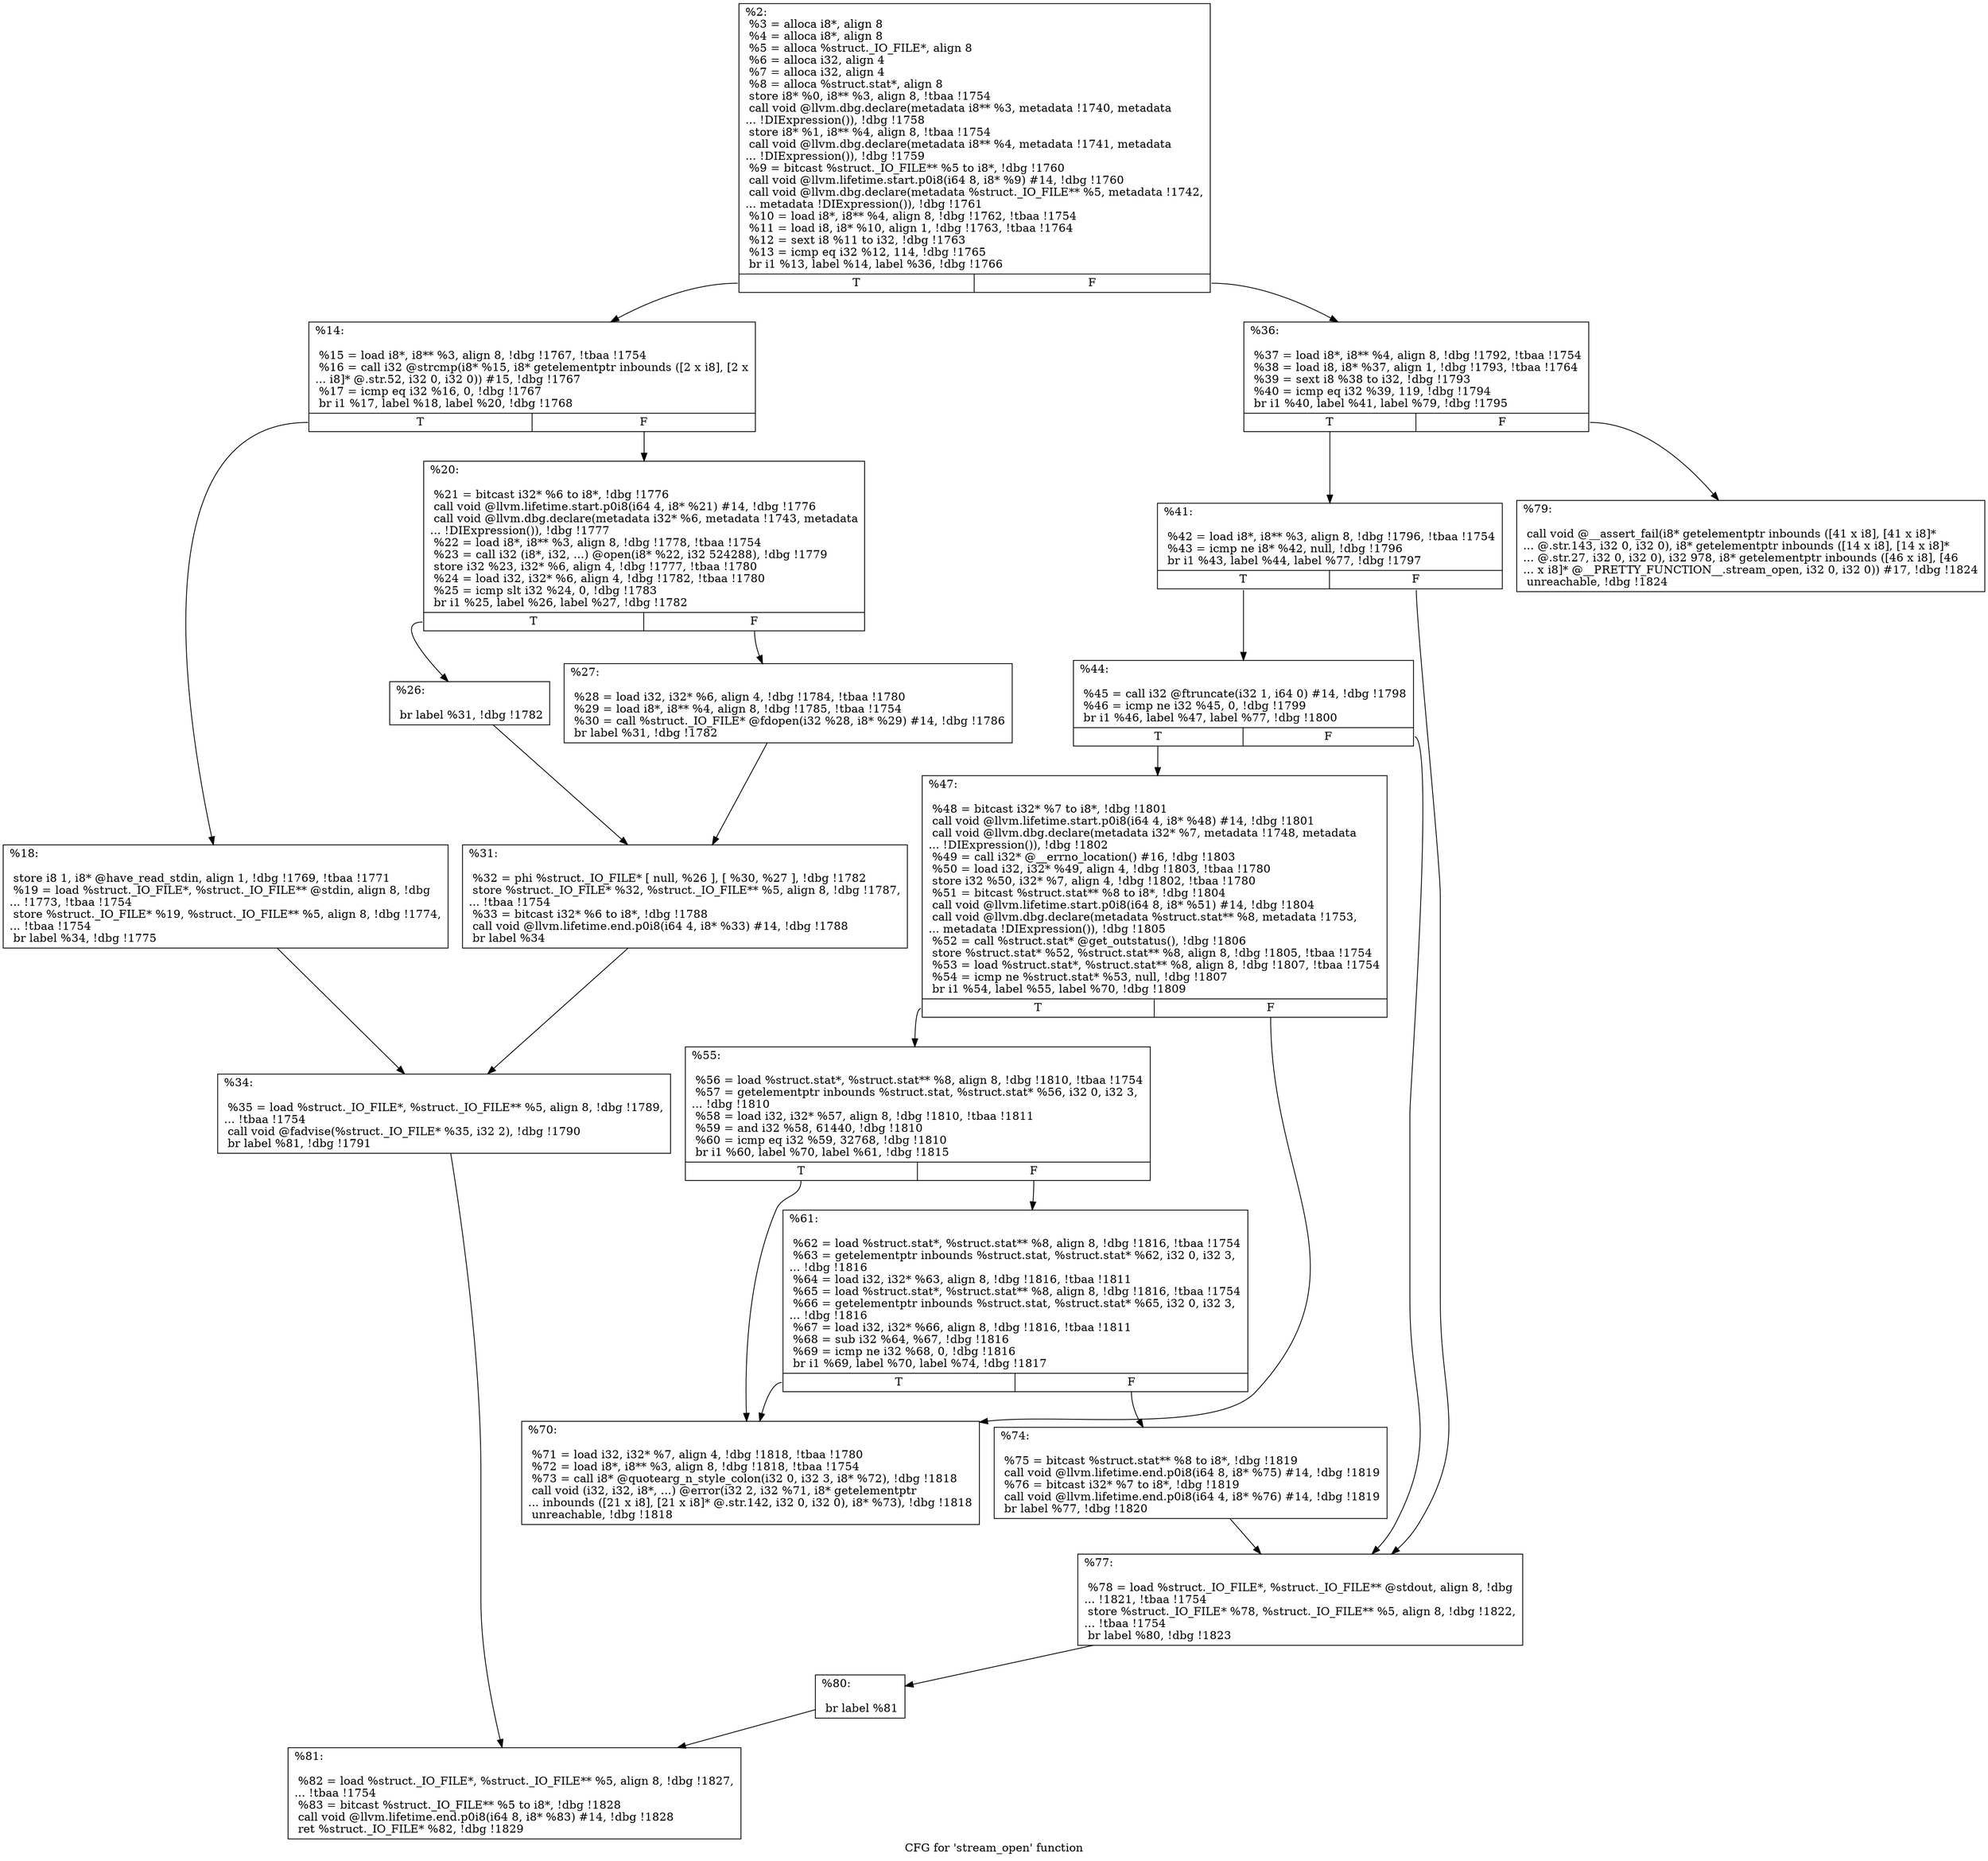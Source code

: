 digraph "CFG for 'stream_open' function" {
	label="CFG for 'stream_open' function";

	Node0x2003820 [shape=record,label="{%2:\l  %3 = alloca i8*, align 8\l  %4 = alloca i8*, align 8\l  %5 = alloca %struct._IO_FILE*, align 8\l  %6 = alloca i32, align 4\l  %7 = alloca i32, align 4\l  %8 = alloca %struct.stat*, align 8\l  store i8* %0, i8** %3, align 8, !tbaa !1754\l  call void @llvm.dbg.declare(metadata i8** %3, metadata !1740, metadata\l... !DIExpression()), !dbg !1758\l  store i8* %1, i8** %4, align 8, !tbaa !1754\l  call void @llvm.dbg.declare(metadata i8** %4, metadata !1741, metadata\l... !DIExpression()), !dbg !1759\l  %9 = bitcast %struct._IO_FILE** %5 to i8*, !dbg !1760\l  call void @llvm.lifetime.start.p0i8(i64 8, i8* %9) #14, !dbg !1760\l  call void @llvm.dbg.declare(metadata %struct._IO_FILE** %5, metadata !1742,\l... metadata !DIExpression()), !dbg !1761\l  %10 = load i8*, i8** %4, align 8, !dbg !1762, !tbaa !1754\l  %11 = load i8, i8* %10, align 1, !dbg !1763, !tbaa !1764\l  %12 = sext i8 %11 to i32, !dbg !1763\l  %13 = icmp eq i32 %12, 114, !dbg !1765\l  br i1 %13, label %14, label %36, !dbg !1766\l|{<s0>T|<s1>F}}"];
	Node0x2003820:s0 -> Node0x2003920;
	Node0x2003820:s1 -> Node0x2003b50;
	Node0x2003920 [shape=record,label="{%14:\l\l  %15 = load i8*, i8** %3, align 8, !dbg !1767, !tbaa !1754\l  %16 = call i32 @strcmp(i8* %15, i8* getelementptr inbounds ([2 x i8], [2 x\l... i8]* @.str.52, i32 0, i32 0)) #15, !dbg !1767\l  %17 = icmp eq i32 %16, 0, !dbg !1767\l  br i1 %17, label %18, label %20, !dbg !1768\l|{<s0>T|<s1>F}}"];
	Node0x2003920:s0 -> Node0x2003970;
	Node0x2003920:s1 -> Node0x20039c0;
	Node0x2003970 [shape=record,label="{%18:\l\l  store i8 1, i8* @have_read_stdin, align 1, !dbg !1769, !tbaa !1771\l  %19 = load %struct._IO_FILE*, %struct._IO_FILE** @stdin, align 8, !dbg\l... !1773, !tbaa !1754\l  store %struct._IO_FILE* %19, %struct._IO_FILE** %5, align 8, !dbg !1774,\l... !tbaa !1754\l  br label %34, !dbg !1775\l}"];
	Node0x2003970 -> Node0x2003b00;
	Node0x20039c0 [shape=record,label="{%20:\l\l  %21 = bitcast i32* %6 to i8*, !dbg !1776\l  call void @llvm.lifetime.start.p0i8(i64 4, i8* %21) #14, !dbg !1776\l  call void @llvm.dbg.declare(metadata i32* %6, metadata !1743, metadata\l... !DIExpression()), !dbg !1777\l  %22 = load i8*, i8** %3, align 8, !dbg !1778, !tbaa !1754\l  %23 = call i32 (i8*, i32, ...) @open(i8* %22, i32 524288), !dbg !1779\l  store i32 %23, i32* %6, align 4, !dbg !1777, !tbaa !1780\l  %24 = load i32, i32* %6, align 4, !dbg !1782, !tbaa !1780\l  %25 = icmp slt i32 %24, 0, !dbg !1783\l  br i1 %25, label %26, label %27, !dbg !1782\l|{<s0>T|<s1>F}}"];
	Node0x20039c0:s0 -> Node0x2003a10;
	Node0x20039c0:s1 -> Node0x2003a60;
	Node0x2003a10 [shape=record,label="{%26:\l\l  br label %31, !dbg !1782\l}"];
	Node0x2003a10 -> Node0x2003ab0;
	Node0x2003a60 [shape=record,label="{%27:\l\l  %28 = load i32, i32* %6, align 4, !dbg !1784, !tbaa !1780\l  %29 = load i8*, i8** %4, align 8, !dbg !1785, !tbaa !1754\l  %30 = call %struct._IO_FILE* @fdopen(i32 %28, i8* %29) #14, !dbg !1786\l  br label %31, !dbg !1782\l}"];
	Node0x2003a60 -> Node0x2003ab0;
	Node0x2003ab0 [shape=record,label="{%31:\l\l  %32 = phi %struct._IO_FILE* [ null, %26 ], [ %30, %27 ], !dbg !1782\l  store %struct._IO_FILE* %32, %struct._IO_FILE** %5, align 8, !dbg !1787,\l... !tbaa !1754\l  %33 = bitcast i32* %6 to i8*, !dbg !1788\l  call void @llvm.lifetime.end.p0i8(i64 4, i8* %33) #14, !dbg !1788\l  br label %34\l}"];
	Node0x2003ab0 -> Node0x2003b00;
	Node0x2003b00 [shape=record,label="{%34:\l\l  %35 = load %struct._IO_FILE*, %struct._IO_FILE** %5, align 8, !dbg !1789,\l... !tbaa !1754\l  call void @fadvise(%struct._IO_FILE* %35, i32 2), !dbg !1790\l  br label %81, !dbg !1791\l}"];
	Node0x2003b00 -> Node0x2003ec0;
	Node0x2003b50 [shape=record,label="{%36:\l\l  %37 = load i8*, i8** %4, align 8, !dbg !1792, !tbaa !1754\l  %38 = load i8, i8* %37, align 1, !dbg !1793, !tbaa !1764\l  %39 = sext i8 %38 to i32, !dbg !1793\l  %40 = icmp eq i32 %39, 119, !dbg !1794\l  br i1 %40, label %41, label %79, !dbg !1795\l|{<s0>T|<s1>F}}"];
	Node0x2003b50:s0 -> Node0x2003ba0;
	Node0x2003b50:s1 -> Node0x2003e20;
	Node0x2003ba0 [shape=record,label="{%41:\l\l  %42 = load i8*, i8** %3, align 8, !dbg !1796, !tbaa !1754\l  %43 = icmp ne i8* %42, null, !dbg !1796\l  br i1 %43, label %44, label %77, !dbg !1797\l|{<s0>T|<s1>F}}"];
	Node0x2003ba0:s0 -> Node0x2003bf0;
	Node0x2003ba0:s1 -> Node0x2003dd0;
	Node0x2003bf0 [shape=record,label="{%44:\l\l  %45 = call i32 @ftruncate(i32 1, i64 0) #14, !dbg !1798\l  %46 = icmp ne i32 %45, 0, !dbg !1799\l  br i1 %46, label %47, label %77, !dbg !1800\l|{<s0>T|<s1>F}}"];
	Node0x2003bf0:s0 -> Node0x2003c40;
	Node0x2003bf0:s1 -> Node0x2003dd0;
	Node0x2003c40 [shape=record,label="{%47:\l\l  %48 = bitcast i32* %7 to i8*, !dbg !1801\l  call void @llvm.lifetime.start.p0i8(i64 4, i8* %48) #14, !dbg !1801\l  call void @llvm.dbg.declare(metadata i32* %7, metadata !1748, metadata\l... !DIExpression()), !dbg !1802\l  %49 = call i32* @__errno_location() #16, !dbg !1803\l  %50 = load i32, i32* %49, align 4, !dbg !1803, !tbaa !1780\l  store i32 %50, i32* %7, align 4, !dbg !1802, !tbaa !1780\l  %51 = bitcast %struct.stat** %8 to i8*, !dbg !1804\l  call void @llvm.lifetime.start.p0i8(i64 8, i8* %51) #14, !dbg !1804\l  call void @llvm.dbg.declare(metadata %struct.stat** %8, metadata !1753,\l... metadata !DIExpression()), !dbg !1805\l  %52 = call %struct.stat* @get_outstatus(), !dbg !1806\l  store %struct.stat* %52, %struct.stat** %8, align 8, !dbg !1805, !tbaa !1754\l  %53 = load %struct.stat*, %struct.stat** %8, align 8, !dbg !1807, !tbaa !1754\l  %54 = icmp ne %struct.stat* %53, null, !dbg !1807\l  br i1 %54, label %55, label %70, !dbg !1809\l|{<s0>T|<s1>F}}"];
	Node0x2003c40:s0 -> Node0x2003c90;
	Node0x2003c40:s1 -> Node0x2003d30;
	Node0x2003c90 [shape=record,label="{%55:\l\l  %56 = load %struct.stat*, %struct.stat** %8, align 8, !dbg !1810, !tbaa !1754\l  %57 = getelementptr inbounds %struct.stat, %struct.stat* %56, i32 0, i32 3,\l... !dbg !1810\l  %58 = load i32, i32* %57, align 8, !dbg !1810, !tbaa !1811\l  %59 = and i32 %58, 61440, !dbg !1810\l  %60 = icmp eq i32 %59, 32768, !dbg !1810\l  br i1 %60, label %70, label %61, !dbg !1815\l|{<s0>T|<s1>F}}"];
	Node0x2003c90:s0 -> Node0x2003d30;
	Node0x2003c90:s1 -> Node0x2003ce0;
	Node0x2003ce0 [shape=record,label="{%61:\l\l  %62 = load %struct.stat*, %struct.stat** %8, align 8, !dbg !1816, !tbaa !1754\l  %63 = getelementptr inbounds %struct.stat, %struct.stat* %62, i32 0, i32 3,\l... !dbg !1816\l  %64 = load i32, i32* %63, align 8, !dbg !1816, !tbaa !1811\l  %65 = load %struct.stat*, %struct.stat** %8, align 8, !dbg !1816, !tbaa !1754\l  %66 = getelementptr inbounds %struct.stat, %struct.stat* %65, i32 0, i32 3,\l... !dbg !1816\l  %67 = load i32, i32* %66, align 8, !dbg !1816, !tbaa !1811\l  %68 = sub i32 %64, %67, !dbg !1816\l  %69 = icmp ne i32 %68, 0, !dbg !1816\l  br i1 %69, label %70, label %74, !dbg !1817\l|{<s0>T|<s1>F}}"];
	Node0x2003ce0:s0 -> Node0x2003d30;
	Node0x2003ce0:s1 -> Node0x2003d80;
	Node0x2003d30 [shape=record,label="{%70:\l\l  %71 = load i32, i32* %7, align 4, !dbg !1818, !tbaa !1780\l  %72 = load i8*, i8** %3, align 8, !dbg !1818, !tbaa !1754\l  %73 = call i8* @quotearg_n_style_colon(i32 0, i32 3, i8* %72), !dbg !1818\l  call void (i32, i32, i8*, ...) @error(i32 2, i32 %71, i8* getelementptr\l... inbounds ([21 x i8], [21 x i8]* @.str.142, i32 0, i32 0), i8* %73), !dbg !1818\l  unreachable, !dbg !1818\l}"];
	Node0x2003d80 [shape=record,label="{%74:\l\l  %75 = bitcast %struct.stat** %8 to i8*, !dbg !1819\l  call void @llvm.lifetime.end.p0i8(i64 8, i8* %75) #14, !dbg !1819\l  %76 = bitcast i32* %7 to i8*, !dbg !1819\l  call void @llvm.lifetime.end.p0i8(i64 4, i8* %76) #14, !dbg !1819\l  br label %77, !dbg !1820\l}"];
	Node0x2003d80 -> Node0x2003dd0;
	Node0x2003dd0 [shape=record,label="{%77:\l\l  %78 = load %struct._IO_FILE*, %struct._IO_FILE** @stdout, align 8, !dbg\l... !1821, !tbaa !1754\l  store %struct._IO_FILE* %78, %struct._IO_FILE** %5, align 8, !dbg !1822,\l... !tbaa !1754\l  br label %80, !dbg !1823\l}"];
	Node0x2003dd0 -> Node0x2003e70;
	Node0x2003e20 [shape=record,label="{%79:\l\l  call void @__assert_fail(i8* getelementptr inbounds ([41 x i8], [41 x i8]*\l... @.str.143, i32 0, i32 0), i8* getelementptr inbounds ([14 x i8], [14 x i8]*\l... @.str.27, i32 0, i32 0), i32 978, i8* getelementptr inbounds ([46 x i8], [46\l... x i8]* @__PRETTY_FUNCTION__.stream_open, i32 0, i32 0)) #17, !dbg !1824\l  unreachable, !dbg !1824\l}"];
	Node0x2003e70 [shape=record,label="{%80:\l\l  br label %81\l}"];
	Node0x2003e70 -> Node0x2003ec0;
	Node0x2003ec0 [shape=record,label="{%81:\l\l  %82 = load %struct._IO_FILE*, %struct._IO_FILE** %5, align 8, !dbg !1827,\l... !tbaa !1754\l  %83 = bitcast %struct._IO_FILE** %5 to i8*, !dbg !1828\l  call void @llvm.lifetime.end.p0i8(i64 8, i8* %83) #14, !dbg !1828\l  ret %struct._IO_FILE* %82, !dbg !1829\l}"];
}
